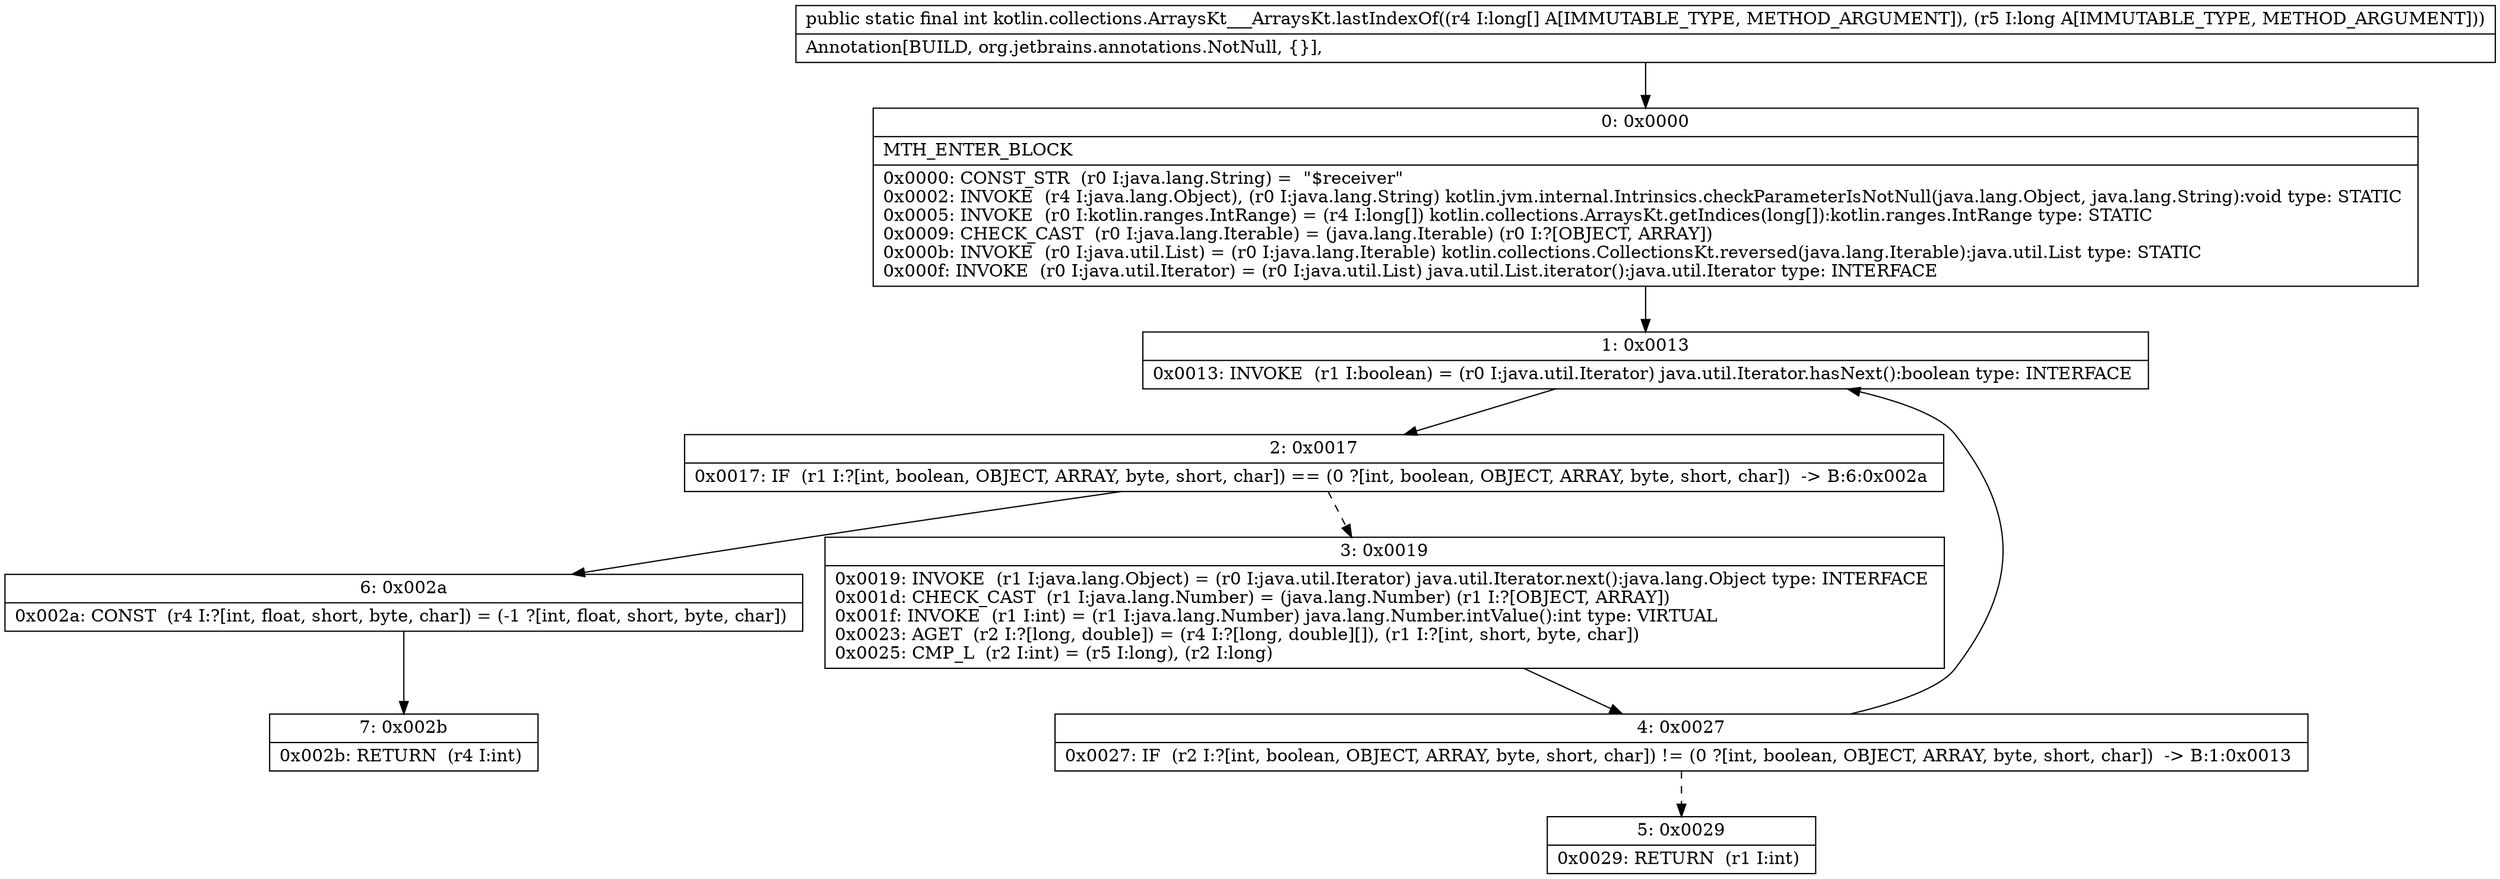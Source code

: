 digraph "CFG forkotlin.collections.ArraysKt___ArraysKt.lastIndexOf([JJ)I" {
Node_0 [shape=record,label="{0\:\ 0x0000|MTH_ENTER_BLOCK\l|0x0000: CONST_STR  (r0 I:java.lang.String) =  \"$receiver\" \l0x0002: INVOKE  (r4 I:java.lang.Object), (r0 I:java.lang.String) kotlin.jvm.internal.Intrinsics.checkParameterIsNotNull(java.lang.Object, java.lang.String):void type: STATIC \l0x0005: INVOKE  (r0 I:kotlin.ranges.IntRange) = (r4 I:long[]) kotlin.collections.ArraysKt.getIndices(long[]):kotlin.ranges.IntRange type: STATIC \l0x0009: CHECK_CAST  (r0 I:java.lang.Iterable) = (java.lang.Iterable) (r0 I:?[OBJECT, ARRAY]) \l0x000b: INVOKE  (r0 I:java.util.List) = (r0 I:java.lang.Iterable) kotlin.collections.CollectionsKt.reversed(java.lang.Iterable):java.util.List type: STATIC \l0x000f: INVOKE  (r0 I:java.util.Iterator) = (r0 I:java.util.List) java.util.List.iterator():java.util.Iterator type: INTERFACE \l}"];
Node_1 [shape=record,label="{1\:\ 0x0013|0x0013: INVOKE  (r1 I:boolean) = (r0 I:java.util.Iterator) java.util.Iterator.hasNext():boolean type: INTERFACE \l}"];
Node_2 [shape=record,label="{2\:\ 0x0017|0x0017: IF  (r1 I:?[int, boolean, OBJECT, ARRAY, byte, short, char]) == (0 ?[int, boolean, OBJECT, ARRAY, byte, short, char])  \-\> B:6:0x002a \l}"];
Node_3 [shape=record,label="{3\:\ 0x0019|0x0019: INVOKE  (r1 I:java.lang.Object) = (r0 I:java.util.Iterator) java.util.Iterator.next():java.lang.Object type: INTERFACE \l0x001d: CHECK_CAST  (r1 I:java.lang.Number) = (java.lang.Number) (r1 I:?[OBJECT, ARRAY]) \l0x001f: INVOKE  (r1 I:int) = (r1 I:java.lang.Number) java.lang.Number.intValue():int type: VIRTUAL \l0x0023: AGET  (r2 I:?[long, double]) = (r4 I:?[long, double][]), (r1 I:?[int, short, byte, char]) \l0x0025: CMP_L  (r2 I:int) = (r5 I:long), (r2 I:long) \l}"];
Node_4 [shape=record,label="{4\:\ 0x0027|0x0027: IF  (r2 I:?[int, boolean, OBJECT, ARRAY, byte, short, char]) != (0 ?[int, boolean, OBJECT, ARRAY, byte, short, char])  \-\> B:1:0x0013 \l}"];
Node_5 [shape=record,label="{5\:\ 0x0029|0x0029: RETURN  (r1 I:int) \l}"];
Node_6 [shape=record,label="{6\:\ 0x002a|0x002a: CONST  (r4 I:?[int, float, short, byte, char]) = (\-1 ?[int, float, short, byte, char]) \l}"];
Node_7 [shape=record,label="{7\:\ 0x002b|0x002b: RETURN  (r4 I:int) \l}"];
MethodNode[shape=record,label="{public static final int kotlin.collections.ArraysKt___ArraysKt.lastIndexOf((r4 I:long[] A[IMMUTABLE_TYPE, METHOD_ARGUMENT]), (r5 I:long A[IMMUTABLE_TYPE, METHOD_ARGUMENT]))  | Annotation[BUILD, org.jetbrains.annotations.NotNull, \{\}], \l}"];
MethodNode -> Node_0;
Node_0 -> Node_1;
Node_1 -> Node_2;
Node_2 -> Node_3[style=dashed];
Node_2 -> Node_6;
Node_3 -> Node_4;
Node_4 -> Node_1;
Node_4 -> Node_5[style=dashed];
Node_6 -> Node_7;
}

